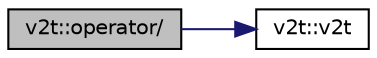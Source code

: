 digraph "v2t::operator/"
{
  edge [fontname="Helvetica",fontsize="10",labelfontname="Helvetica",labelfontsize="10"];
  node [fontname="Helvetica",fontsize="10",shape=record];
  rankdir="LR";
  Node1 [label="v2t::operator/",height=0.2,width=0.4,color="black", fillcolor="grey75", style="filled", fontcolor="black"];
  Node1 -> Node2 [color="midnightblue",fontsize="10",style="solid",fontname="Helvetica"];
  Node2 [label="v2t::v2t",height=0.2,width=0.4,color="black", fillcolor="white", style="filled",URL="$classv2t.html#af8b6739fea87f4451a072216ad5e020e"];
}
